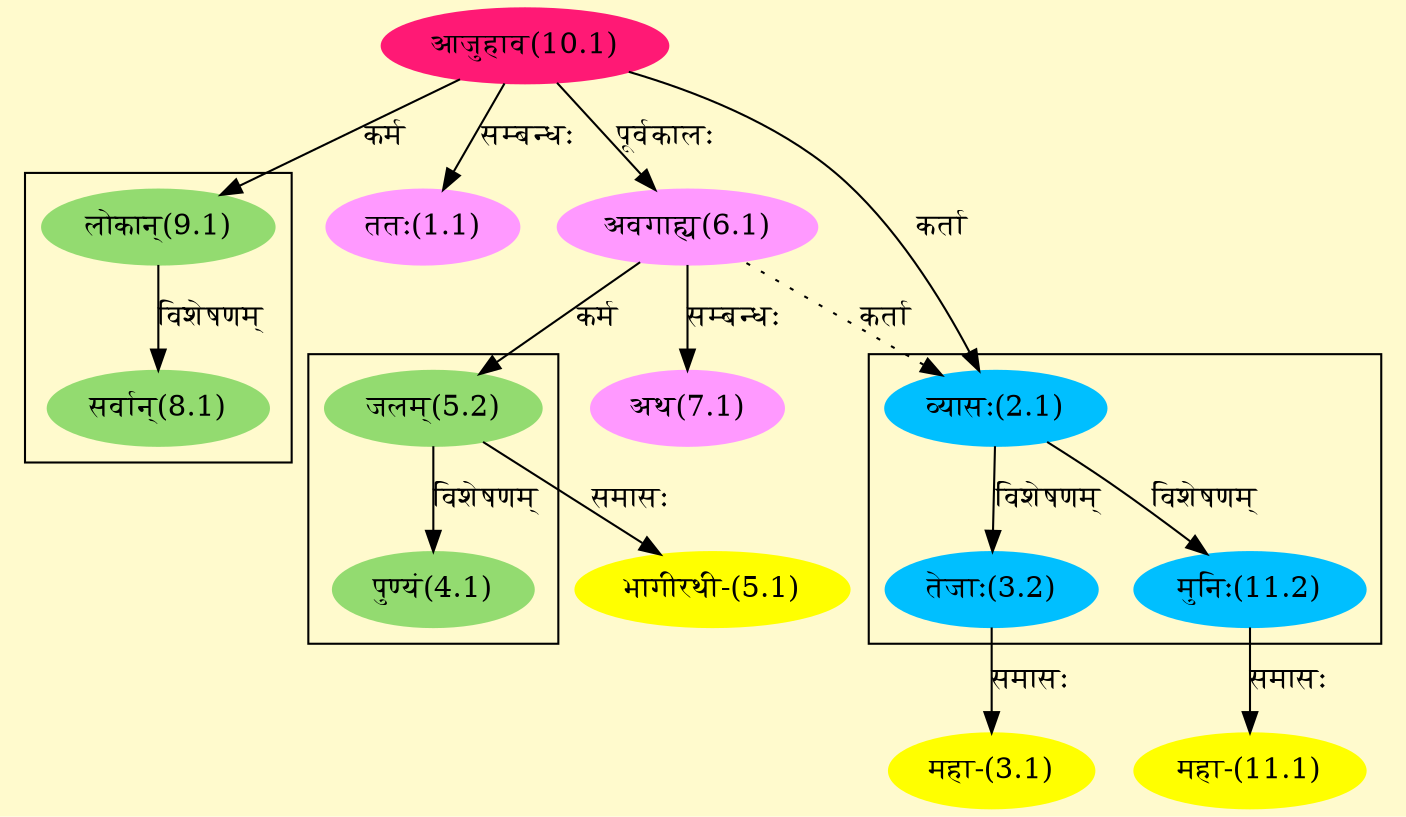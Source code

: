 digraph G{
rankdir=BT;
 compound=true;
 bgcolor="lemonchiffon1";

subgraph cluster_1{
Node3_2 [style=filled, color="#00BFFF" label = "तेजाः(3.2)"]
Node2_1 [style=filled, color="#00BFFF" label = "व्यासः(2.1)"]
Node11_2 [style=filled, color="#00BFFF" label = "मुनिः(11.2)"]

}

subgraph cluster_2{
Node4_1 [style=filled, color="#93DB70" label = "पुण्यं(4.1)"]
Node5_2 [style=filled, color="#93DB70" label = "जलम्(5.2)"]

}

subgraph cluster_3{
Node8_1 [style=filled, color="#93DB70" label = "सर्वान्(8.1)"]
Node9_1 [style=filled, color="#93DB70" label = "लोकान्(9.1)"]

}
Node1_1 [style=filled, color="#FF99FF" label = "ततः(1.1)"]
Node10_1 [style=filled, color="#FF1975" label = "आजुहाव(10.1)"]
Node2_1 [style=filled, color="#00BFFF" label = "व्यासः(2.1)"]
Node6_1 [style=filled, color="#FF99FF" label = "अवगाह्य(6.1)"]
Node3_1 [style=filled, color="#FFFF00" label = "महा-(3.1)"]
Node3_2 [style=filled, color="#00BFFF" label = "तेजाः(3.2)"]
Node5_1 [style=filled, color="#FFFF00" label = "भागीरथी-(5.1)"]
Node5_2 [style=filled, color="#93DB70" label = "जलम्(5.2)"]
Node7_1 [style=filled, color="#FF99FF" label = "अथ(7.1)"]
Node9_1 [style=filled, color="#93DB70" label = "लोकान्(9.1)"]
Node [style=filled, color="" label = "()"]
Node11_1 [style=filled, color="#FFFF00" label = "महा-(11.1)"]
Node11_2 [style=filled, color="#00BFFF" label = "मुनिः(11.2)"]
/* Start of Relations section */

Node1_1 -> Node10_1 [  label="सम्बन्धः"  dir="back" ]
Node2_1 -> Node10_1 [  label="कर्ता"  dir="back" ]
Node2_1 -> Node6_1 [ style=dotted label="कर्ता"  dir="back" ]
Node3_1 -> Node3_2 [  label="समासः"  dir="back" ]
Node3_2 -> Node2_1 [  label="विशेषणम्"  dir="back" ]
Node4_1 -> Node5_2 [  label="विशेषणम्"  dir="back" ]
Node5_1 -> Node5_2 [  label="समासः"  dir="back" ]
Node5_2 -> Node6_1 [  label="कर्म"  dir="back" ]
Node6_1 -> Node10_1 [  label="पूर्वकालः"  dir="back" ]
Node7_1 -> Node6_1 [  label="सम्बन्धः"  dir="back" ]
Node8_1 -> Node9_1 [  label="विशेषणम्"  dir="back" ]
Node9_1 -> Node10_1 [  label="कर्म"  dir="back" ]
Node11_1 -> Node11_2 [  label="समासः"  dir="back" ]
Node11_2 -> Node2_1 [  label="विशेषणम्"  dir="back" ]
}
